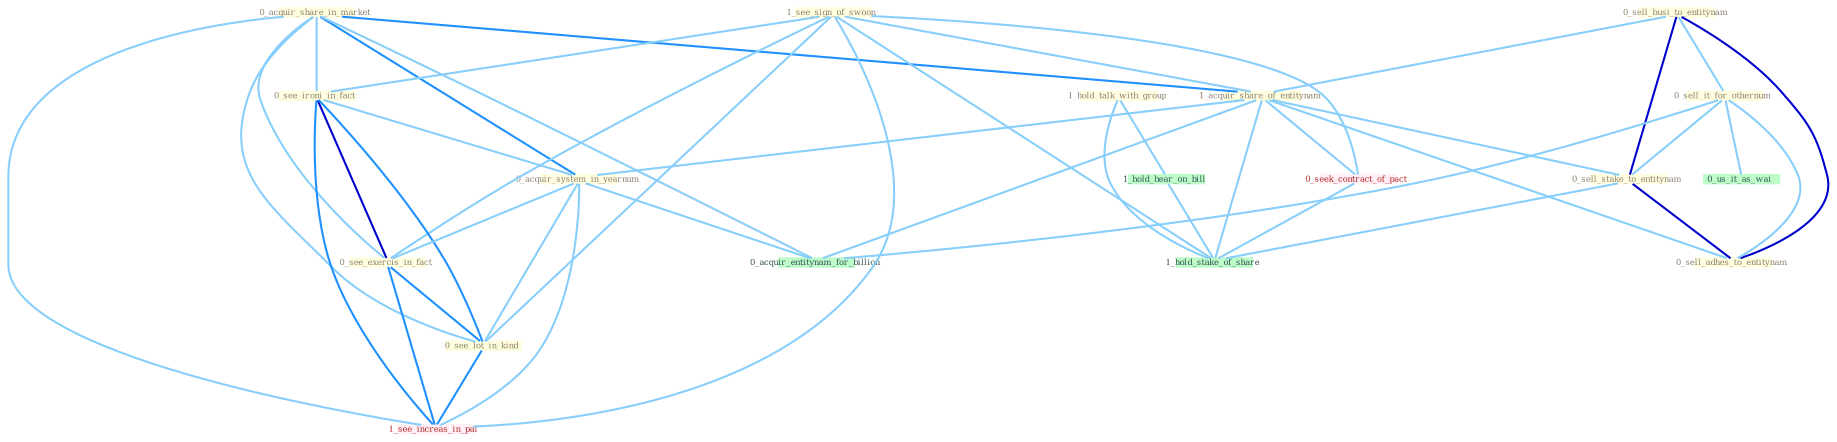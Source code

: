 Graph G{ 
    node
    [shape=polygon,style=filled,width=.5,height=.06,color="#BDFCC9",fixedsize=true,fontsize=4,
    fontcolor="#2f4f4f"];
    {node
    [color="#ffffe0", fontcolor="#8b7d6b"] "0_acquir_share_in_market " "1_see_sign_of_swoon " "0_see_ironi_in_fact " "0_sell_busi_to_entitynam " "1_hold_talk_with_group " "1_acquir_share_of_entitynam " "0_acquir_system_in_yearnum " "0_sell_it_for_othernum " "0_see_exercis_in_fact " "0_sell_stake_to_entitynam " "0_sell_adhes_to_entitynam " "0_see_lot_in_kind "}
{node [color="#fff0f5", fontcolor="#b22222"] "0_seek_contract_of_pact " "1_see_increas_in_pai "}
edge [color="#B0E2FF"];

	"0_acquir_share_in_market " -- "0_see_ironi_in_fact " [w="1", color="#87cefa" ];
	"0_acquir_share_in_market " -- "1_acquir_share_of_entitynam " [w="2", color="#1e90ff" , len=0.8];
	"0_acquir_share_in_market " -- "0_acquir_system_in_yearnum " [w="2", color="#1e90ff" , len=0.8];
	"0_acquir_share_in_market " -- "0_see_exercis_in_fact " [w="1", color="#87cefa" ];
	"0_acquir_share_in_market " -- "0_see_lot_in_kind " [w="1", color="#87cefa" ];
	"0_acquir_share_in_market " -- "0_acquir_entitynam_for_billion " [w="1", color="#87cefa" ];
	"0_acquir_share_in_market " -- "1_see_increas_in_pai " [w="1", color="#87cefa" ];
	"1_see_sign_of_swoon " -- "0_see_ironi_in_fact " [w="1", color="#87cefa" ];
	"1_see_sign_of_swoon " -- "1_acquir_share_of_entitynam " [w="1", color="#87cefa" ];
	"1_see_sign_of_swoon " -- "0_see_exercis_in_fact " [w="1", color="#87cefa" ];
	"1_see_sign_of_swoon " -- "0_see_lot_in_kind " [w="1", color="#87cefa" ];
	"1_see_sign_of_swoon " -- "0_seek_contract_of_pact " [w="1", color="#87cefa" ];
	"1_see_sign_of_swoon " -- "1_see_increas_in_pai " [w="1", color="#87cefa" ];
	"1_see_sign_of_swoon " -- "1_hold_stake_of_share " [w="1", color="#87cefa" ];
	"0_see_ironi_in_fact " -- "0_acquir_system_in_yearnum " [w="1", color="#87cefa" ];
	"0_see_ironi_in_fact " -- "0_see_exercis_in_fact " [w="3", color="#0000cd" , len=0.6];
	"0_see_ironi_in_fact " -- "0_see_lot_in_kind " [w="2", color="#1e90ff" , len=0.8];
	"0_see_ironi_in_fact " -- "1_see_increas_in_pai " [w="2", color="#1e90ff" , len=0.8];
	"0_sell_busi_to_entitynam " -- "1_acquir_share_of_entitynam " [w="1", color="#87cefa" ];
	"0_sell_busi_to_entitynam " -- "0_sell_it_for_othernum " [w="1", color="#87cefa" ];
	"0_sell_busi_to_entitynam " -- "0_sell_stake_to_entitynam " [w="3", color="#0000cd" , len=0.6];
	"0_sell_busi_to_entitynam " -- "0_sell_adhes_to_entitynam " [w="3", color="#0000cd" , len=0.6];
	"1_hold_talk_with_group " -- "1_hold_hear_on_bill " [w="1", color="#87cefa" ];
	"1_hold_talk_with_group " -- "1_hold_stake_of_share " [w="1", color="#87cefa" ];
	"1_acquir_share_of_entitynam " -- "0_acquir_system_in_yearnum " [w="1", color="#87cefa" ];
	"1_acquir_share_of_entitynam " -- "0_sell_stake_to_entitynam " [w="1", color="#87cefa" ];
	"1_acquir_share_of_entitynam " -- "0_sell_adhes_to_entitynam " [w="1", color="#87cefa" ];
	"1_acquir_share_of_entitynam " -- "0_seek_contract_of_pact " [w="1", color="#87cefa" ];
	"1_acquir_share_of_entitynam " -- "0_acquir_entitynam_for_billion " [w="1", color="#87cefa" ];
	"1_acquir_share_of_entitynam " -- "1_hold_stake_of_share " [w="1", color="#87cefa" ];
	"0_acquir_system_in_yearnum " -- "0_see_exercis_in_fact " [w="1", color="#87cefa" ];
	"0_acquir_system_in_yearnum " -- "0_see_lot_in_kind " [w="1", color="#87cefa" ];
	"0_acquir_system_in_yearnum " -- "0_acquir_entitynam_for_billion " [w="1", color="#87cefa" ];
	"0_acquir_system_in_yearnum " -- "1_see_increas_in_pai " [w="1", color="#87cefa" ];
	"0_sell_it_for_othernum " -- "0_sell_stake_to_entitynam " [w="1", color="#87cefa" ];
	"0_sell_it_for_othernum " -- "0_sell_adhes_to_entitynam " [w="1", color="#87cefa" ];
	"0_sell_it_for_othernum " -- "0_us_it_as_wai " [w="1", color="#87cefa" ];
	"0_sell_it_for_othernum " -- "0_acquir_entitynam_for_billion " [w="1", color="#87cefa" ];
	"0_see_exercis_in_fact " -- "0_see_lot_in_kind " [w="2", color="#1e90ff" , len=0.8];
	"0_see_exercis_in_fact " -- "1_see_increas_in_pai " [w="2", color="#1e90ff" , len=0.8];
	"0_sell_stake_to_entitynam " -- "0_sell_adhes_to_entitynam " [w="3", color="#0000cd" , len=0.6];
	"0_sell_stake_to_entitynam " -- "1_hold_stake_of_share " [w="1", color="#87cefa" ];
	"0_see_lot_in_kind " -- "1_see_increas_in_pai " [w="2", color="#1e90ff" , len=0.8];
	"0_seek_contract_of_pact " -- "1_hold_stake_of_share " [w="1", color="#87cefa" ];
	"1_hold_hear_on_bill " -- "1_hold_stake_of_share " [w="1", color="#87cefa" ];
}